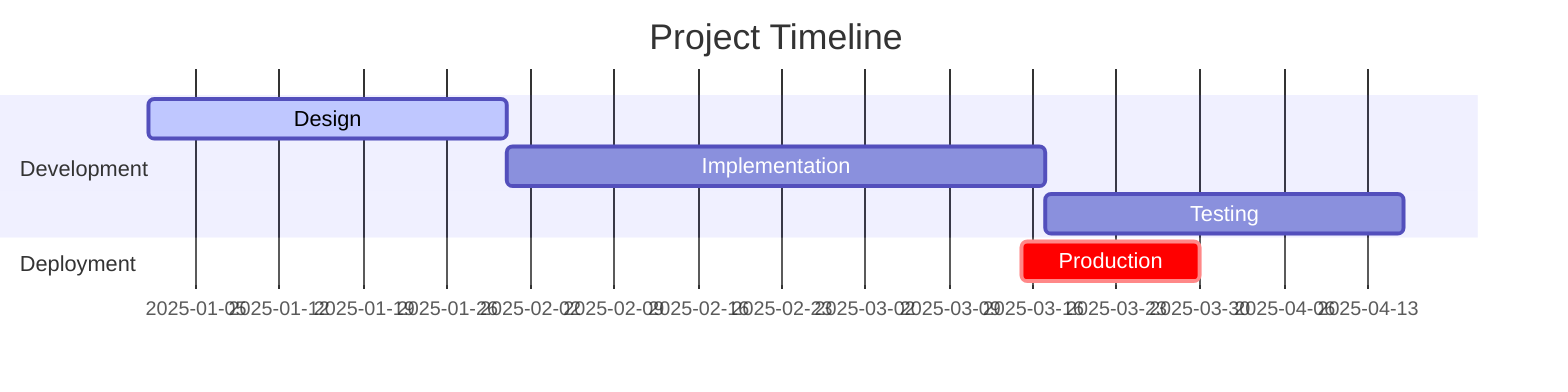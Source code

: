 gantt
    title Project Timeline
    dateFormat  YYYY-MM-DD
    section Development
    Design      :active, des1, 2025-01-01, 30d
    Implementation :des2, after des1, 45d
    Testing     :des3, after des2, 30d
    section Deployment
    Production  :crit, dep1, 2025-03-15, 15d